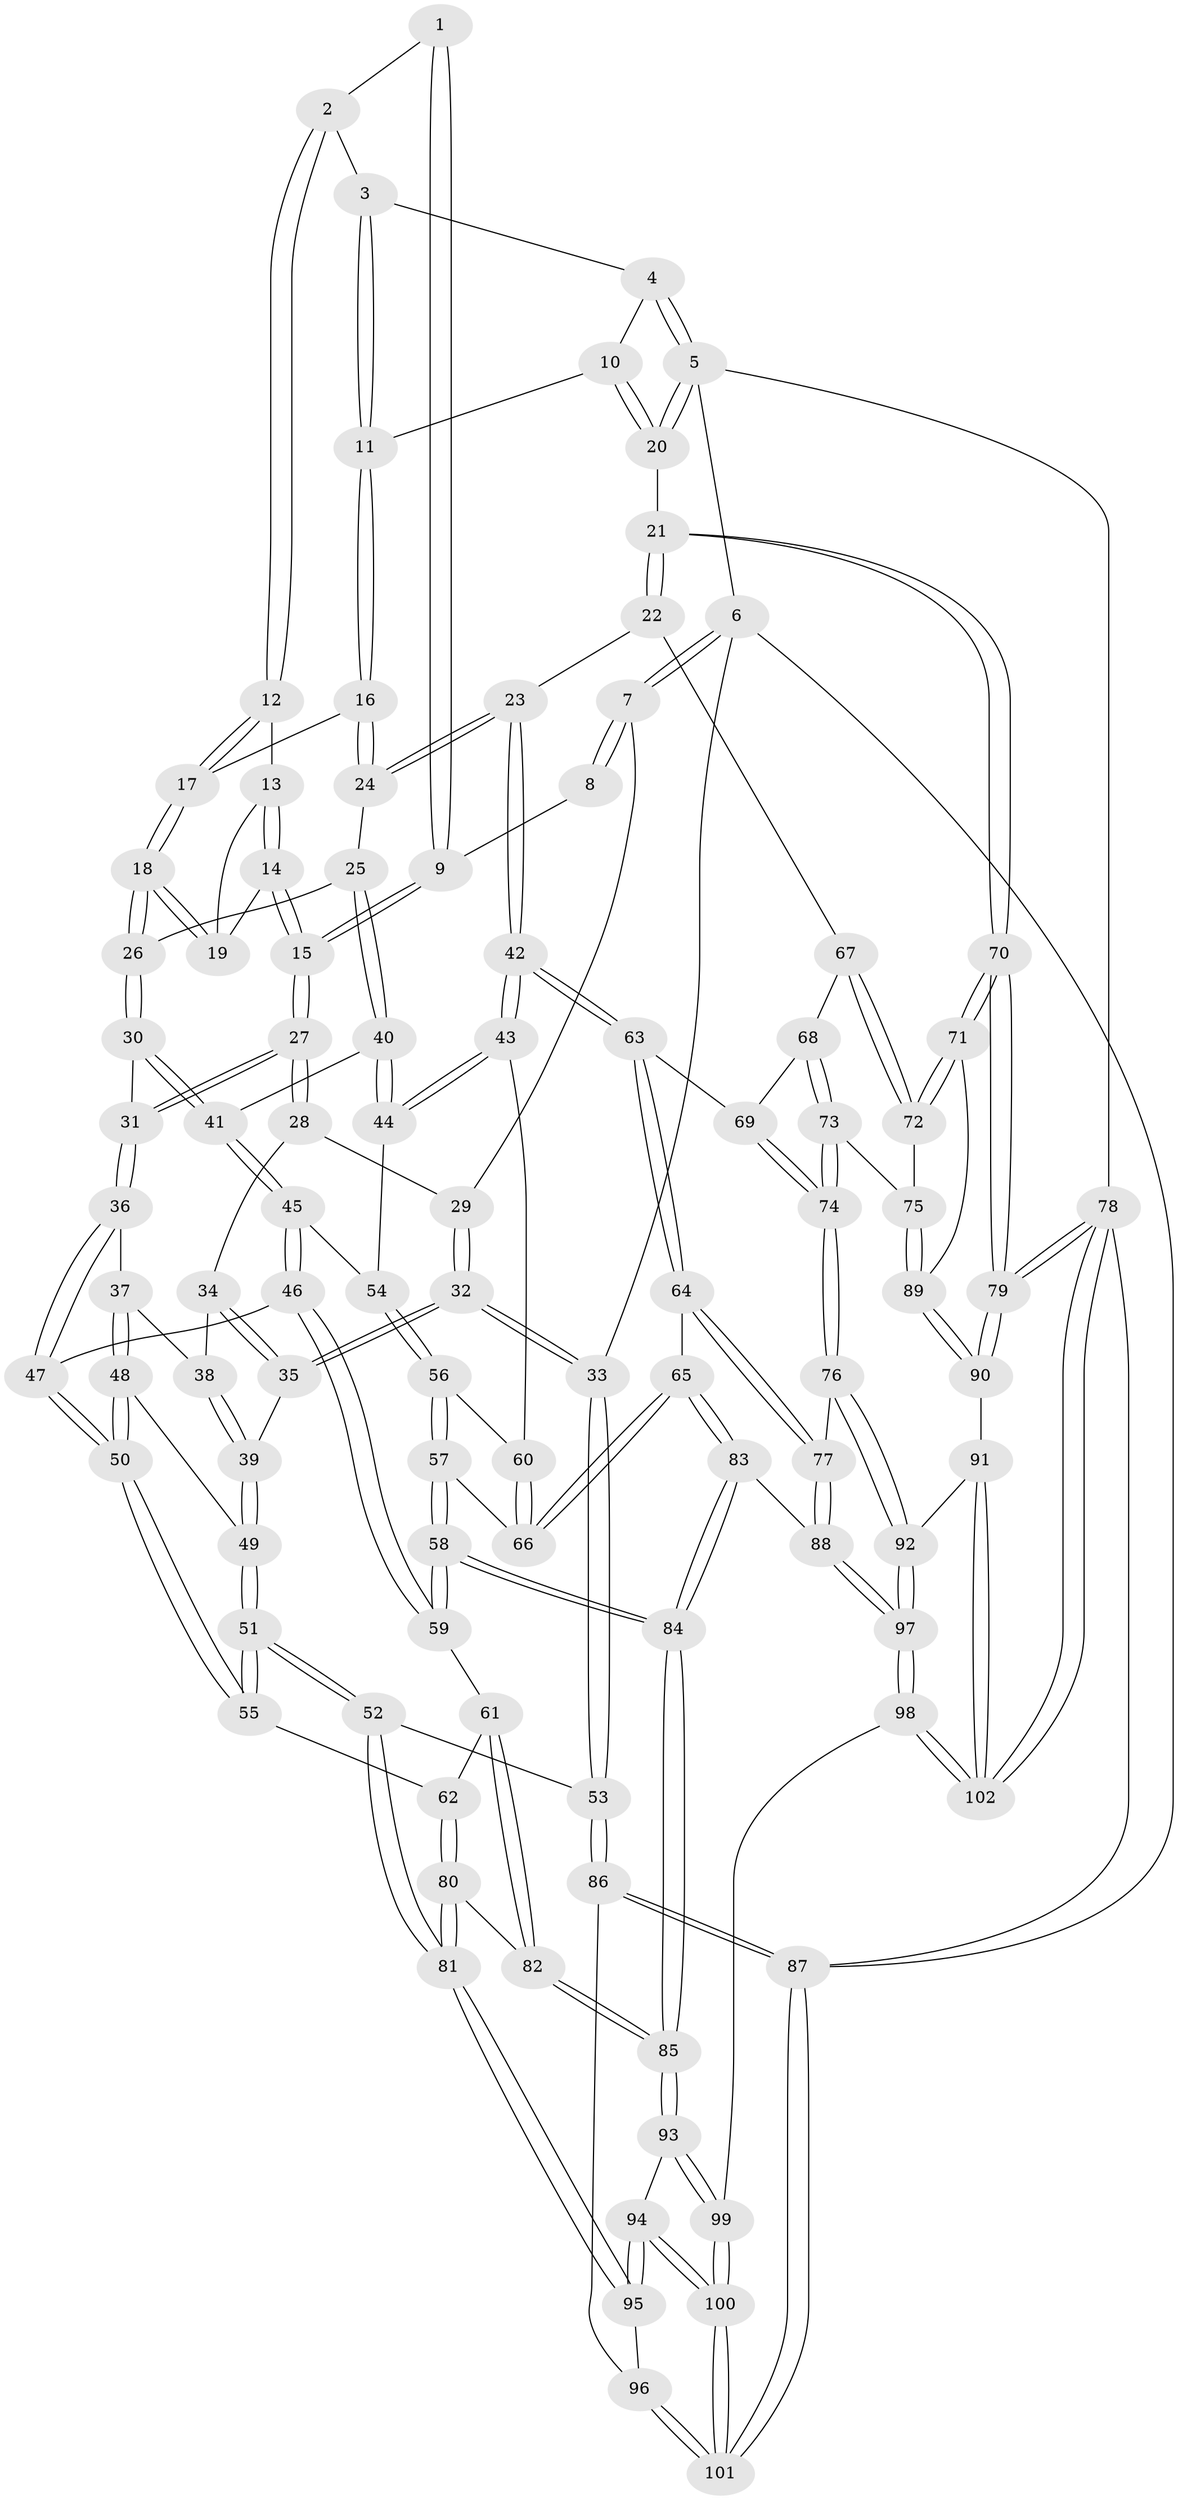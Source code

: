 // Generated by graph-tools (version 1.1) at 2025/11/02/27/25 16:11:59]
// undirected, 102 vertices, 252 edges
graph export_dot {
graph [start="1"]
  node [color=gray90,style=filled];
  1 [pos="+0.43998389739345933+0"];
  2 [pos="+0.5764073883853096+0"];
  3 [pos="+0.769012161634966+0"];
  4 [pos="+0.9172048252262742+0"];
  5 [pos="+1+0"];
  6 [pos="+0+0"];
  7 [pos="+0+0"];
  8 [pos="+0.204673366408494+0"];
  9 [pos="+0.3162716264472914+0.16350477948765751"];
  10 [pos="+0.8831088961374143+0.12378088625702985"];
  11 [pos="+0.7775024485930366+0.14511661147692792"];
  12 [pos="+0.577346952685424+0"];
  13 [pos="+0.5353765286383602+0.056981693496907515"];
  14 [pos="+0.3516608675821346+0.17999753747402697"];
  15 [pos="+0.30875655899639864+0.18863619563387404"];
  16 [pos="+0.7668003267820228+0.15484686671864448"];
  17 [pos="+0.6764765959262286+0.1104890453528704"];
  18 [pos="+0.5720752123596698+0.22633668740799834"];
  19 [pos="+0.564631061854125+0.2183668194168434"];
  20 [pos="+1+0.32199357132875067"];
  21 [pos="+1+0.32408084685968513"];
  22 [pos="+0.96955048000071+0.3961707964135242"];
  23 [pos="+0.9311805409225856+0.3944821999726676"];
  24 [pos="+0.7471472476921511+0.2925029611509463"];
  25 [pos="+0.6504858323669285+0.31808400277844606"];
  26 [pos="+0.5828698747523356+0.25319525296173445"];
  27 [pos="+0.30169147751622805+0.1944064351988767"];
  28 [pos="+0.23561714916736187+0.19088333528298165"];
  29 [pos="+0.20544601154656483+0.17633724392421465"];
  30 [pos="+0.39442779866335365+0.34596239898379205"];
  31 [pos="+0.36287641584281566+0.31180824056649886"];
  32 [pos="+0+0.4286172749361204"];
  33 [pos="+0+0.43180930535323137"];
  34 [pos="+0.23095612308558264+0.20678152142959286"];
  35 [pos="+0.08692143233692329+0.4101745505841428"];
  36 [pos="+0.2512366669873685+0.41781873273585146"];
  37 [pos="+0.23732309465894733+0.42073255983373525"];
  38 [pos="+0.2087329405762953+0.3279408247200861"];
  39 [pos="+0.13125277450239653+0.4153948993932397"];
  40 [pos="+0.6227267311750602+0.38418441589647173"];
  41 [pos="+0.4090651344373755+0.3863242254912867"];
  42 [pos="+0.7400797890470604+0.5385276145764384"];
  43 [pos="+0.6291741667057197+0.4769122699449642"];
  44 [pos="+0.6227829297007205+0.4498108149587535"];
  45 [pos="+0.4050042732254811+0.4419672980406549"];
  46 [pos="+0.38848439391854034+0.47020590152691116"];
  47 [pos="+0.36694438852259537+0.4835251114791364"];
  48 [pos="+0.2103613522710459+0.45125603104022183"];
  49 [pos="+0.19200344330912575+0.45337849450122014"];
  50 [pos="+0.2991219807687297+0.5567098267999288"];
  51 [pos="+0.1235868620456637+0.606683517430874"];
  52 [pos="+0.12181049768737544+0.6077891070967621"];
  53 [pos="+0+0.5583186115939747"];
  54 [pos="+0.455297488185797+0.46096367110291153"];
  55 [pos="+0.2959227524346728+0.5671306058585973"];
  56 [pos="+0.5544635005840741+0.5560230649314314"];
  57 [pos="+0.540354111127573+0.5827235492384288"];
  58 [pos="+0.5080412362386512+0.6189112143846266"];
  59 [pos="+0.47585468079995497+0.6060671838388433"];
  60 [pos="+0.5963359605411728+0.516676747763674"];
  61 [pos="+0.39163902914660204+0.6259692435666285"];
  62 [pos="+0.3081496913745705+0.5920515034485031"];
  63 [pos="+0.7423491828890234+0.5720755086342391"];
  64 [pos="+0.699448603930379+0.6595097348508345"];
  65 [pos="+0.6899389336124816+0.6610278127947011"];
  66 [pos="+0.6566450896888646+0.6354787843185948"];
  67 [pos="+0.9274527155950847+0.5564046549353701"];
  68 [pos="+0.9042105138656018+0.5936023188630771"];
  69 [pos="+0.7923187596791212+0.6031983359202711"];
  70 [pos="+1+0.7065835455569529"];
  71 [pos="+1+0.6972777503779043"];
  72 [pos="+0.9772514727758524+0.6395359645574438"];
  73 [pos="+0.8865383619881225+0.6843351170055502"];
  74 [pos="+0.8595594181613545+0.706012769888402"];
  75 [pos="+0.8992306993578875+0.6856916664655429"];
  76 [pos="+0.8347029136938038+0.7528794537601917"];
  77 [pos="+0.7366235861913437+0.7116785042813804"];
  78 [pos="+1+1"];
  79 [pos="+1+1"];
  80 [pos="+0.2898432897193333+0.7318967868988402"];
  81 [pos="+0.20770959769250938+0.7739134591330441"];
  82 [pos="+0.38562869555259205+0.7530793771126455"];
  83 [pos="+0.5527637975759957+0.7396386953325356"];
  84 [pos="+0.5297458811368615+0.7410030790950993"];
  85 [pos="+0.4738843639346802+0.8085980512813137"];
  86 [pos="+0+0.807778955989736"];
  87 [pos="+0+1"];
  88 [pos="+0.6760977201010538+0.8064883122998813"];
  89 [pos="+0.9921037558729866+0.7137736773268867"];
  90 [pos="+0.9041420739115472+0.8373386957567204"];
  91 [pos="+0.8865463771872367+0.8319801724368329"];
  92 [pos="+0.8435217919617848+0.7905375514958611"];
  93 [pos="+0.46780891685790466+0.9235943412618687"];
  94 [pos="+0.2490073947985195+0.8439074270542251"];
  95 [pos="+0.203455054961904+0.7849481355391661"];
  96 [pos="+0.1585482833273081+0.8136643551532794"];
  97 [pos="+0.7043590670918057+0.8719953111141702"];
  98 [pos="+0.6253674373975447+1"];
  99 [pos="+0.5138121237467156+1"];
  100 [pos="+0.25106175086781957+1"];
  101 [pos="+0.09003700259135441+1"];
  102 [pos="+0.6776411698060799+1"];
  1 -- 2;
  1 -- 9;
  1 -- 9;
  2 -- 3;
  2 -- 12;
  2 -- 12;
  3 -- 4;
  3 -- 11;
  3 -- 11;
  4 -- 5;
  4 -- 5;
  4 -- 10;
  5 -- 6;
  5 -- 20;
  5 -- 20;
  5 -- 78;
  6 -- 7;
  6 -- 7;
  6 -- 33;
  6 -- 87;
  7 -- 8;
  7 -- 8;
  7 -- 29;
  8 -- 9;
  9 -- 15;
  9 -- 15;
  10 -- 11;
  10 -- 20;
  10 -- 20;
  11 -- 16;
  11 -- 16;
  12 -- 13;
  12 -- 17;
  12 -- 17;
  13 -- 14;
  13 -- 14;
  13 -- 19;
  14 -- 15;
  14 -- 15;
  14 -- 19;
  15 -- 27;
  15 -- 27;
  16 -- 17;
  16 -- 24;
  16 -- 24;
  17 -- 18;
  17 -- 18;
  18 -- 19;
  18 -- 19;
  18 -- 26;
  18 -- 26;
  20 -- 21;
  21 -- 22;
  21 -- 22;
  21 -- 70;
  21 -- 70;
  22 -- 23;
  22 -- 67;
  23 -- 24;
  23 -- 24;
  23 -- 42;
  23 -- 42;
  24 -- 25;
  25 -- 26;
  25 -- 40;
  25 -- 40;
  26 -- 30;
  26 -- 30;
  27 -- 28;
  27 -- 28;
  27 -- 31;
  27 -- 31;
  28 -- 29;
  28 -- 34;
  29 -- 32;
  29 -- 32;
  30 -- 31;
  30 -- 41;
  30 -- 41;
  31 -- 36;
  31 -- 36;
  32 -- 33;
  32 -- 33;
  32 -- 35;
  32 -- 35;
  33 -- 53;
  33 -- 53;
  34 -- 35;
  34 -- 35;
  34 -- 38;
  35 -- 39;
  36 -- 37;
  36 -- 47;
  36 -- 47;
  37 -- 38;
  37 -- 48;
  37 -- 48;
  38 -- 39;
  38 -- 39;
  39 -- 49;
  39 -- 49;
  40 -- 41;
  40 -- 44;
  40 -- 44;
  41 -- 45;
  41 -- 45;
  42 -- 43;
  42 -- 43;
  42 -- 63;
  42 -- 63;
  43 -- 44;
  43 -- 44;
  43 -- 60;
  44 -- 54;
  45 -- 46;
  45 -- 46;
  45 -- 54;
  46 -- 47;
  46 -- 59;
  46 -- 59;
  47 -- 50;
  47 -- 50;
  48 -- 49;
  48 -- 50;
  48 -- 50;
  49 -- 51;
  49 -- 51;
  50 -- 55;
  50 -- 55;
  51 -- 52;
  51 -- 52;
  51 -- 55;
  51 -- 55;
  52 -- 53;
  52 -- 81;
  52 -- 81;
  53 -- 86;
  53 -- 86;
  54 -- 56;
  54 -- 56;
  55 -- 62;
  56 -- 57;
  56 -- 57;
  56 -- 60;
  57 -- 58;
  57 -- 58;
  57 -- 66;
  58 -- 59;
  58 -- 59;
  58 -- 84;
  58 -- 84;
  59 -- 61;
  60 -- 66;
  60 -- 66;
  61 -- 62;
  61 -- 82;
  61 -- 82;
  62 -- 80;
  62 -- 80;
  63 -- 64;
  63 -- 64;
  63 -- 69;
  64 -- 65;
  64 -- 77;
  64 -- 77;
  65 -- 66;
  65 -- 66;
  65 -- 83;
  65 -- 83;
  67 -- 68;
  67 -- 72;
  67 -- 72;
  68 -- 69;
  68 -- 73;
  68 -- 73;
  69 -- 74;
  69 -- 74;
  70 -- 71;
  70 -- 71;
  70 -- 79;
  70 -- 79;
  71 -- 72;
  71 -- 72;
  71 -- 89;
  72 -- 75;
  73 -- 74;
  73 -- 74;
  73 -- 75;
  74 -- 76;
  74 -- 76;
  75 -- 89;
  75 -- 89;
  76 -- 77;
  76 -- 92;
  76 -- 92;
  77 -- 88;
  77 -- 88;
  78 -- 79;
  78 -- 79;
  78 -- 102;
  78 -- 102;
  78 -- 87;
  79 -- 90;
  79 -- 90;
  80 -- 81;
  80 -- 81;
  80 -- 82;
  81 -- 95;
  81 -- 95;
  82 -- 85;
  82 -- 85;
  83 -- 84;
  83 -- 84;
  83 -- 88;
  84 -- 85;
  84 -- 85;
  85 -- 93;
  85 -- 93;
  86 -- 87;
  86 -- 87;
  86 -- 96;
  87 -- 101;
  87 -- 101;
  88 -- 97;
  88 -- 97;
  89 -- 90;
  89 -- 90;
  90 -- 91;
  91 -- 92;
  91 -- 102;
  91 -- 102;
  92 -- 97;
  92 -- 97;
  93 -- 94;
  93 -- 99;
  93 -- 99;
  94 -- 95;
  94 -- 95;
  94 -- 100;
  94 -- 100;
  95 -- 96;
  96 -- 101;
  96 -- 101;
  97 -- 98;
  97 -- 98;
  98 -- 99;
  98 -- 102;
  98 -- 102;
  99 -- 100;
  99 -- 100;
  100 -- 101;
  100 -- 101;
}
